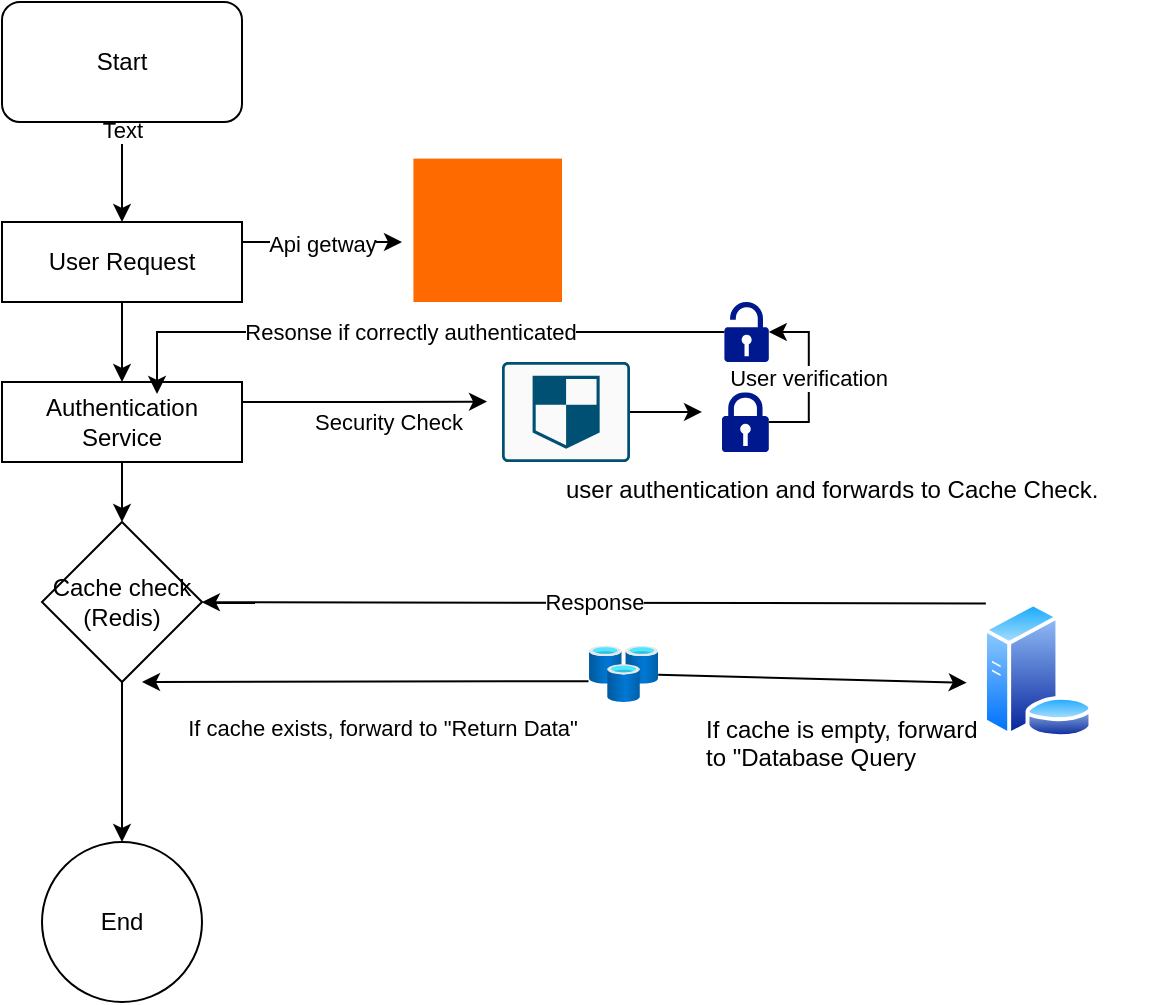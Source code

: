 <mxfile version="24.8.6">
  <diagram name="Page-1" id="hqM_dDCs123qp_M0sxEp">
    <mxGraphModel dx="1053" dy="605" grid="1" gridSize="10" guides="1" tooltips="1" connect="1" arrows="1" fold="1" page="1" pageScale="1" pageWidth="850" pageHeight="1100" math="0" shadow="0">
      <root>
        <mxCell id="0" />
        <mxCell id="1" parent="0" />
        <mxCell id="i-Y9V_nWI7GwLND9Nvqu-1" value="" style="edgeStyle=orthogonalEdgeStyle;rounded=0;orthogonalLoop=1;jettySize=auto;html=1;" edge="1" parent="1" source="i-Y9V_nWI7GwLND9Nvqu-3">
          <mxGeometry relative="1" as="geometry">
            <mxPoint x="230" y="120" as="targetPoint" />
          </mxGeometry>
        </mxCell>
        <mxCell id="i-Y9V_nWI7GwLND9Nvqu-2" value="Text" style="edgeLabel;html=1;align=center;verticalAlign=middle;resizable=0;points=[];" vertex="1" connectable="0" parent="i-Y9V_nWI7GwLND9Nvqu-1">
          <mxGeometry x="0.823" y="-1" relative="1" as="geometry">
            <mxPoint x="1" y="-42" as="offset" />
          </mxGeometry>
        </mxCell>
        <mxCell id="i-Y9V_nWI7GwLND9Nvqu-3" value="Start" style="rounded=1;whiteSpace=wrap;html=1;" vertex="1" parent="1">
          <mxGeometry x="170" y="10" width="120" height="60" as="geometry" />
        </mxCell>
        <mxCell id="i-Y9V_nWI7GwLND9Nvqu-4" value="" style="edgeStyle=orthogonalEdgeStyle;rounded=0;orthogonalLoop=1;jettySize=auto;html=1;" edge="1" parent="1" source="i-Y9V_nWI7GwLND9Nvqu-6" target="i-Y9V_nWI7GwLND9Nvqu-8">
          <mxGeometry relative="1" as="geometry" />
        </mxCell>
        <mxCell id="i-Y9V_nWI7GwLND9Nvqu-5" value="Api getway" style="edgeStyle=orthogonalEdgeStyle;rounded=0;orthogonalLoop=1;jettySize=auto;html=1;exitX=1;exitY=0.25;exitDx=0;exitDy=0;" edge="1" parent="1" source="i-Y9V_nWI7GwLND9Nvqu-6">
          <mxGeometry relative="1" as="geometry">
            <mxPoint x="370" y="130" as="targetPoint" />
          </mxGeometry>
        </mxCell>
        <mxCell id="i-Y9V_nWI7GwLND9Nvqu-6" value="User Request" style="rounded=0;whiteSpace=wrap;html=1;" vertex="1" parent="1">
          <mxGeometry x="170" y="120" width="120" height="40" as="geometry" />
        </mxCell>
        <mxCell id="i-Y9V_nWI7GwLND9Nvqu-7" value="" style="edgeStyle=orthogonalEdgeStyle;rounded=0;orthogonalLoop=1;jettySize=auto;html=1;" edge="1" parent="1" source="i-Y9V_nWI7GwLND9Nvqu-8" target="i-Y9V_nWI7GwLND9Nvqu-18">
          <mxGeometry relative="1" as="geometry" />
        </mxCell>
        <mxCell id="i-Y9V_nWI7GwLND9Nvqu-8" value="Authentication Service" style="rounded=0;whiteSpace=wrap;html=1;" vertex="1" parent="1">
          <mxGeometry x="170" y="200" width="120" height="40" as="geometry" />
        </mxCell>
        <mxCell id="i-Y9V_nWI7GwLND9Nvqu-9" value="" style="sketch=0;points=[[0.015,0.015,0],[0.985,0.015,0],[0.985,0.985,0],[0.015,0.985,0],[0.25,0,0],[0.5,0,0],[0.75,0,0],[1,0.25,0],[1,0.5,0],[1,0.75,0],[0.75,1,0],[0.5,1,0],[0.25,1,0],[0,0.75,0],[0,0.5,0],[0,0.25,0]];verticalLabelPosition=bottom;html=1;verticalAlign=top;aspect=fixed;align=center;pointerEvents=1;shape=mxgraph.cisco19.rect;prIcon=shield;fillColor=#FAFAFA;strokeColor=#005073;" vertex="1" parent="1">
          <mxGeometry x="420" y="190" width="64" height="50" as="geometry" />
        </mxCell>
        <mxCell id="i-Y9V_nWI7GwLND9Nvqu-10" value="Security Check" style="edgeStyle=orthogonalEdgeStyle;rounded=0;orthogonalLoop=1;jettySize=auto;html=1;exitX=1;exitY=0.25;exitDx=0;exitDy=0;entryX=-0.117;entryY=0.396;entryDx=0;entryDy=0;entryPerimeter=0;" edge="1" parent="1" source="i-Y9V_nWI7GwLND9Nvqu-8" target="i-Y9V_nWI7GwLND9Nvqu-9">
          <mxGeometry x="0.205" y="-10" relative="1" as="geometry">
            <mxPoint x="-1" as="offset" />
          </mxGeometry>
        </mxCell>
        <mxCell id="i-Y9V_nWI7GwLND9Nvqu-11" value="" style="sketch=0;aspect=fixed;pointerEvents=1;shadow=0;dashed=0;html=1;strokeColor=none;labelPosition=center;verticalLabelPosition=bottom;verticalAlign=top;align=center;fillColor=#00188D;shape=mxgraph.mscae.enterprise.lock_unlocked" vertex="1" parent="1">
          <mxGeometry x="531.2" y="160" width="22.2" height="30" as="geometry" />
        </mxCell>
        <mxCell id="i-Y9V_nWI7GwLND9Nvqu-12" value="" style="sketch=0;aspect=fixed;pointerEvents=1;shadow=0;dashed=0;html=1;strokeColor=none;labelPosition=center;verticalLabelPosition=bottom;verticalAlign=top;align=center;fillColor=#00188D;shape=mxgraph.mscae.enterprise.lock" vertex="1" parent="1">
          <mxGeometry x="530" y="205" width="23.4" height="30" as="geometry" />
        </mxCell>
        <mxCell id="i-Y9V_nWI7GwLND9Nvqu-13" value="user authentication and forwards to Cache Check." style="text;whiteSpace=wrap;html=1;" vertex="1" parent="1">
          <mxGeometry x="450" y="240" width="300" height="20" as="geometry" />
        </mxCell>
        <mxCell id="i-Y9V_nWI7GwLND9Nvqu-14" style="edgeStyle=orthogonalEdgeStyle;rounded=0;orthogonalLoop=1;jettySize=auto;html=1;exitX=1;exitY=0.5;exitDx=0;exitDy=0;exitPerimeter=0;entryX=-0.427;entryY=0.333;entryDx=0;entryDy=0;entryPerimeter=0;" edge="1" parent="1" source="i-Y9V_nWI7GwLND9Nvqu-9" target="i-Y9V_nWI7GwLND9Nvqu-12">
          <mxGeometry relative="1" as="geometry" />
        </mxCell>
        <mxCell id="i-Y9V_nWI7GwLND9Nvqu-15" value="Resonse if correctly authenticated" style="edgeStyle=orthogonalEdgeStyle;rounded=0;orthogonalLoop=1;jettySize=auto;html=1;exitX=0;exitY=0.5;exitDx=0;exitDy=0;exitPerimeter=0;entryX=0.646;entryY=0.149;entryDx=0;entryDy=0;entryPerimeter=0;" edge="1" parent="1" source="i-Y9V_nWI7GwLND9Nvqu-11" target="i-Y9V_nWI7GwLND9Nvqu-8">
          <mxGeometry relative="1" as="geometry" />
        </mxCell>
        <mxCell id="i-Y9V_nWI7GwLND9Nvqu-16" value="User verification" style="edgeStyle=orthogonalEdgeStyle;rounded=0;orthogonalLoop=1;jettySize=auto;html=1;exitX=1;exitY=0.5;exitDx=0;exitDy=0;exitPerimeter=0;entryX=1;entryY=0.5;entryDx=0;entryDy=0;entryPerimeter=0;" edge="1" parent="1" source="i-Y9V_nWI7GwLND9Nvqu-12" target="i-Y9V_nWI7GwLND9Nvqu-11">
          <mxGeometry relative="1" as="geometry" />
        </mxCell>
        <mxCell id="i-Y9V_nWI7GwLND9Nvqu-17" value="" style="edgeStyle=none;html=1;" edge="1" parent="1" source="i-Y9V_nWI7GwLND9Nvqu-18" target="i-Y9V_nWI7GwLND9Nvqu-26">
          <mxGeometry relative="1" as="geometry" />
        </mxCell>
        <mxCell id="i-Y9V_nWI7GwLND9Nvqu-18" value="Cache check (Redis)" style="rhombus;whiteSpace=wrap;html=1;rounded=0;" vertex="1" parent="1">
          <mxGeometry x="190" y="270" width="80" height="80" as="geometry" />
        </mxCell>
        <mxCell id="i-Y9V_nWI7GwLND9Nvqu-19" value="&#xa;If cache exists, forward to &quot;Return Data&quot;&#xa;&#xa;" style="endArrow=classic;html=1;rounded=0;exitX=-0.006;exitY=0.63;exitDx=0;exitDy=0;exitPerimeter=0;" edge="1" parent="1" source="i-Y9V_nWI7GwLND9Nvqu-23">
          <mxGeometry x="-0.074" y="30" width="50" height="50" relative="1" as="geometry">
            <mxPoint x="269" y="322.47" as="sourcePoint" />
            <mxPoint x="240" y="350" as="targetPoint" />
            <mxPoint as="offset" />
          </mxGeometry>
        </mxCell>
        <mxCell id="i-Y9V_nWI7GwLND9Nvqu-20" value="" style="image;aspect=fixed;perimeter=ellipsePerimeter;html=1;align=center;shadow=0;dashed=0;spacingTop=3;image=img/lib/active_directory/database_server.svg;" vertex="1" parent="1">
          <mxGeometry x="660" y="310" width="55.74" height="67.97" as="geometry" />
        </mxCell>
        <mxCell id="i-Y9V_nWI7GwLND9Nvqu-21" value="" style="edgeStyle=none;orthogonalLoop=1;jettySize=auto;html=1;rounded=0;entryX=-0.137;entryY=0.594;entryDx=0;entryDy=0;entryPerimeter=0;" edge="1" parent="1" source="i-Y9V_nWI7GwLND9Nvqu-23" target="i-Y9V_nWI7GwLND9Nvqu-20">
          <mxGeometry width="100" relative="1" as="geometry">
            <mxPoint x="470" y="320" as="sourcePoint" />
            <mxPoint x="710" y="330" as="targetPoint" />
            <Array as="points" />
          </mxGeometry>
        </mxCell>
        <mxCell id="i-Y9V_nWI7GwLND9Nvqu-22" value="If cache is empty, forward to &quot;Database Query" style="text;whiteSpace=wrap;html=1;" vertex="1" parent="1">
          <mxGeometry x="520" y="360" width="140" height="40" as="geometry" />
        </mxCell>
        <mxCell id="i-Y9V_nWI7GwLND9Nvqu-23" value="" style="image;aspect=fixed;html=1;points=[];align=center;fontSize=12;image=img/lib/azure2/databases/Cache_Redis.svg;" vertex="1" parent="1">
          <mxGeometry x="463.46" y="331.88" width="34.61" height="28.12" as="geometry" />
        </mxCell>
        <mxCell id="i-Y9V_nWI7GwLND9Nvqu-24" value="Response" style="edgeStyle=none;orthogonalLoop=1;jettySize=auto;html=1;rounded=0;exitX=0.035;exitY=0.011;exitDx=0;exitDy=0;exitPerimeter=0;" edge="1" parent="1" source="i-Y9V_nWI7GwLND9Nvqu-20" target="i-Y9V_nWI7GwLND9Nvqu-18">
          <mxGeometry width="100" relative="1" as="geometry">
            <mxPoint x="650" y="320" as="sourcePoint" />
            <mxPoint x="650" y="290" as="targetPoint" />
            <Array as="points" />
          </mxGeometry>
        </mxCell>
        <mxCell id="i-Y9V_nWI7GwLND9Nvqu-25" value="" style="points=[];aspect=fixed;html=1;align=center;shadow=0;dashed=0;fillColor=#FF6A00;strokeColor=none;shape=mxgraph.alibaba_cloud.apigateway;" vertex="1" parent="1">
          <mxGeometry x="375.72" y="88.3" width="74.28" height="71.7" as="geometry" />
        </mxCell>
        <mxCell id="i-Y9V_nWI7GwLND9Nvqu-26" value="End" style="ellipse;whiteSpace=wrap;html=1;rounded=0;" vertex="1" parent="1">
          <mxGeometry x="190" y="430" width="80" height="80" as="geometry" />
        </mxCell>
      </root>
    </mxGraphModel>
  </diagram>
</mxfile>
